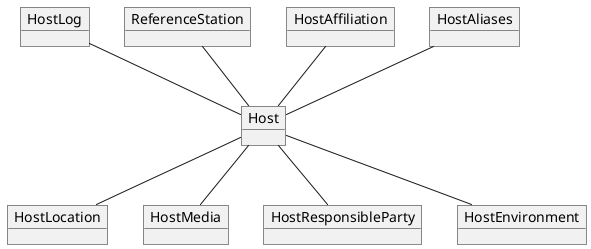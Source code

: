 @startuml

Object Host
Object HostLocation
Object HostMedia
Object HostLog
Object HostResponsibleParty
Object HostEnvironment
Object ReferenceStation
Object HostAffiliation
Object HostAliases


HostAffiliation -- Host
HostLog -- Host
ReferenceStation -- Host
HostAliases -- Host
Host -- HostEnvironment
Host -- HostResponsibleParty
Host -- HostMedia
Host -- HostLocation

@enduml
